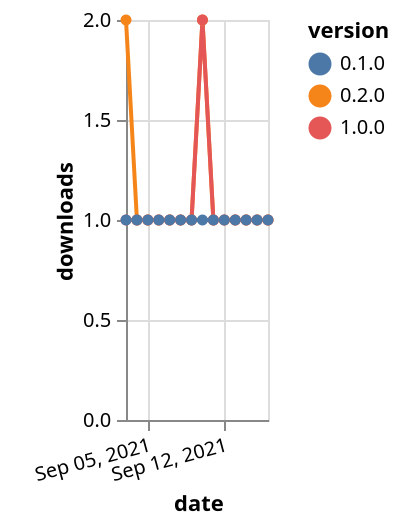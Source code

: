 {"$schema": "https://vega.github.io/schema/vega-lite/v5.json", "description": "A simple bar chart with embedded data.", "data": {"values": [{"date": "2021-09-03", "total": 152, "delta": 2, "version": "0.2.0"}, {"date": "2021-09-04", "total": 153, "delta": 1, "version": "0.2.0"}, {"date": "2021-09-05", "total": 154, "delta": 1, "version": "0.2.0"}, {"date": "2021-09-06", "total": 155, "delta": 1, "version": "0.2.0"}, {"date": "2021-09-07", "total": 156, "delta": 1, "version": "0.2.0"}, {"date": "2021-09-08", "total": 157, "delta": 1, "version": "0.2.0"}, {"date": "2021-09-09", "total": 158, "delta": 1, "version": "0.2.0"}, {"date": "2021-09-10", "total": 160, "delta": 2, "version": "0.2.0"}, {"date": "2021-09-11", "total": 161, "delta": 1, "version": "0.2.0"}, {"date": "2021-09-12", "total": 162, "delta": 1, "version": "0.2.0"}, {"date": "2021-09-13", "total": 163, "delta": 1, "version": "0.2.0"}, {"date": "2021-09-14", "total": 164, "delta": 1, "version": "0.2.0"}, {"date": "2021-09-15", "total": 165, "delta": 1, "version": "0.2.0"}, {"date": "2021-09-16", "total": 166, "delta": 1, "version": "0.2.0"}, {"date": "2021-09-03", "total": 142, "delta": 1, "version": "1.0.0"}, {"date": "2021-09-04", "total": 143, "delta": 1, "version": "1.0.0"}, {"date": "2021-09-05", "total": 144, "delta": 1, "version": "1.0.0"}, {"date": "2021-09-06", "total": 145, "delta": 1, "version": "1.0.0"}, {"date": "2021-09-07", "total": 146, "delta": 1, "version": "1.0.0"}, {"date": "2021-09-08", "total": 147, "delta": 1, "version": "1.0.0"}, {"date": "2021-09-09", "total": 148, "delta": 1, "version": "1.0.0"}, {"date": "2021-09-10", "total": 150, "delta": 2, "version": "1.0.0"}, {"date": "2021-09-11", "total": 151, "delta": 1, "version": "1.0.0"}, {"date": "2021-09-12", "total": 152, "delta": 1, "version": "1.0.0"}, {"date": "2021-09-13", "total": 153, "delta": 1, "version": "1.0.0"}, {"date": "2021-09-14", "total": 154, "delta": 1, "version": "1.0.0"}, {"date": "2021-09-15", "total": 155, "delta": 1, "version": "1.0.0"}, {"date": "2021-09-16", "total": 156, "delta": 1, "version": "1.0.0"}, {"date": "2021-09-03", "total": 188, "delta": 1, "version": "0.1.0"}, {"date": "2021-09-04", "total": 189, "delta": 1, "version": "0.1.0"}, {"date": "2021-09-05", "total": 190, "delta": 1, "version": "0.1.0"}, {"date": "2021-09-06", "total": 191, "delta": 1, "version": "0.1.0"}, {"date": "2021-09-07", "total": 192, "delta": 1, "version": "0.1.0"}, {"date": "2021-09-08", "total": 193, "delta": 1, "version": "0.1.0"}, {"date": "2021-09-09", "total": 194, "delta": 1, "version": "0.1.0"}, {"date": "2021-09-10", "total": 195, "delta": 1, "version": "0.1.0"}, {"date": "2021-09-11", "total": 196, "delta": 1, "version": "0.1.0"}, {"date": "2021-09-12", "total": 197, "delta": 1, "version": "0.1.0"}, {"date": "2021-09-13", "total": 198, "delta": 1, "version": "0.1.0"}, {"date": "2021-09-14", "total": 199, "delta": 1, "version": "0.1.0"}, {"date": "2021-09-15", "total": 200, "delta": 1, "version": "0.1.0"}, {"date": "2021-09-16", "total": 201, "delta": 1, "version": "0.1.0"}]}, "width": "container", "mark": {"type": "line", "point": {"filled": true}}, "encoding": {"x": {"field": "date", "type": "temporal", "timeUnit": "yearmonthdate", "title": "date", "axis": {"labelAngle": -15}}, "y": {"field": "delta", "type": "quantitative", "title": "downloads"}, "color": {"field": "version", "type": "nominal"}, "tooltip": {"field": "delta"}}}